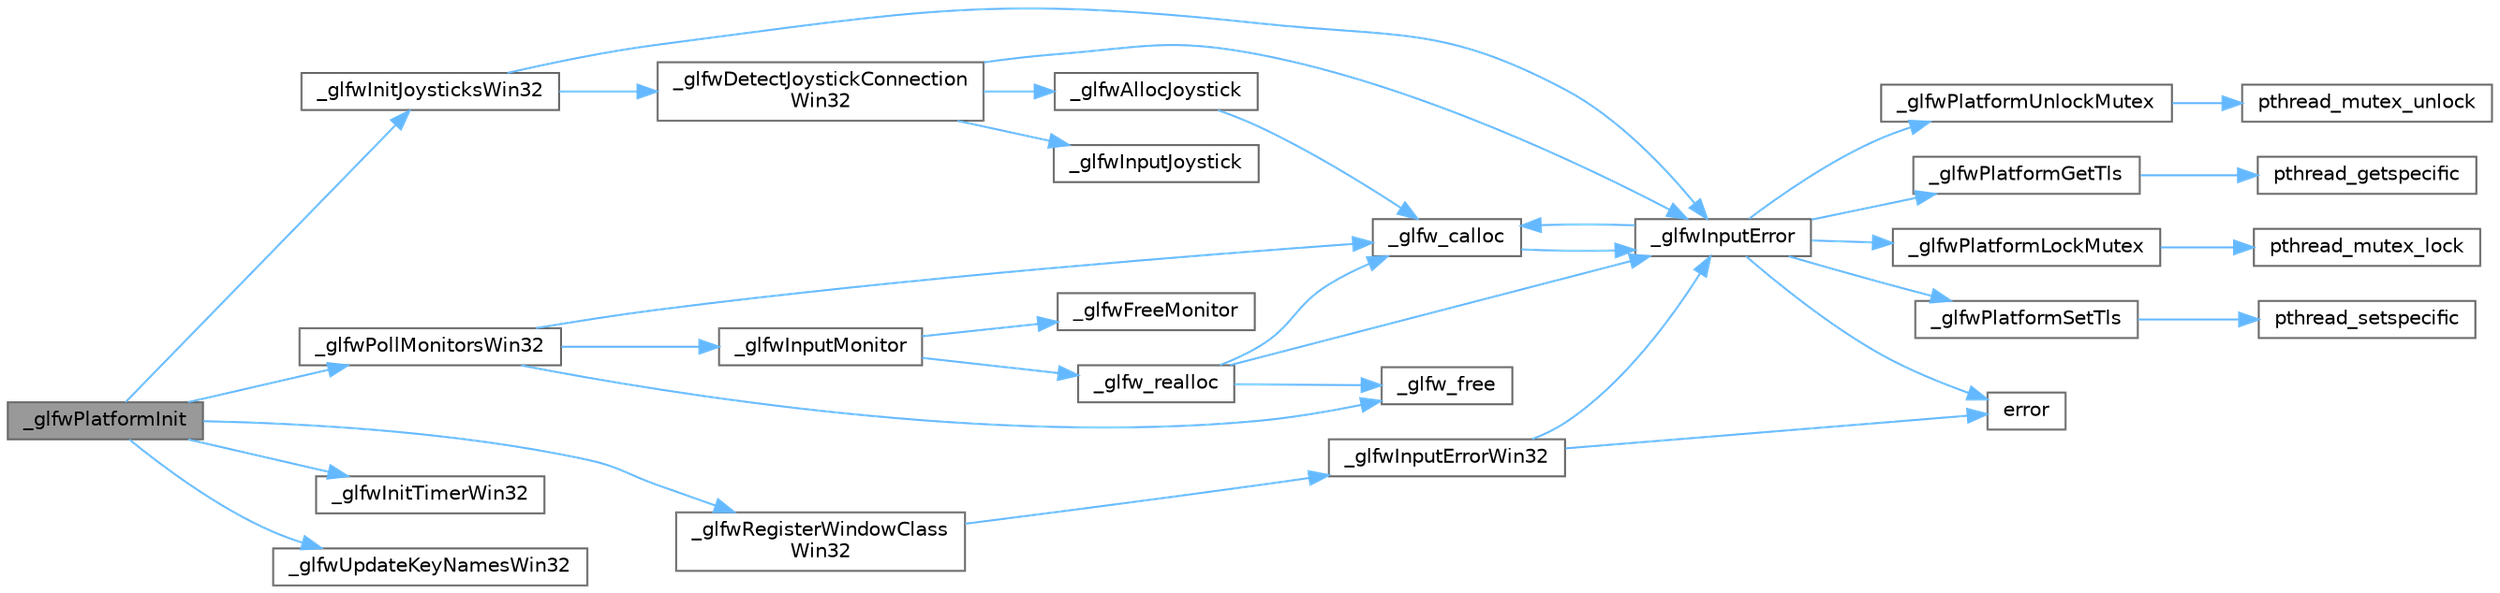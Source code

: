 digraph "_glfwPlatformInit"
{
 // LATEX_PDF_SIZE
  bgcolor="transparent";
  edge [fontname=Helvetica,fontsize=10,labelfontname=Helvetica,labelfontsize=10];
  node [fontname=Helvetica,fontsize=10,shape=box,height=0.2,width=0.4];
  rankdir="LR";
  Node1 [id="Node000001",label="_glfwPlatformInit",height=0.2,width=0.4,color="gray40", fillcolor="grey60", style="filled", fontcolor="black",tooltip=" "];
  Node1 -> Node2 [id="edge34_Node000001_Node000002",color="steelblue1",style="solid",tooltip=" "];
  Node2 [id="Node000002",label="_glfwInitJoysticksWin32",height=0.2,width=0.4,color="grey40", fillcolor="white", style="filled",URL="$_classes_2lib_2external_2glfw_2src_2win32__joystick_8c.html#a3e920595135793177be13d7ad39d20b7",tooltip=" "];
  Node2 -> Node3 [id="edge35_Node000002_Node000003",color="steelblue1",style="solid",tooltip=" "];
  Node3 [id="Node000003",label="_glfwDetectJoystickConnection\lWin32",height=0.2,width=0.4,color="grey40", fillcolor="white", style="filled",URL="$_classes_2lib_2external_2glfw_2src_2win32__joystick_8c.html#a58cafa45ca625cc01aee93124c190b13",tooltip=" "];
  Node3 -> Node4 [id="edge36_Node000003_Node000004",color="steelblue1",style="solid",tooltip=" "];
  Node4 [id="Node000004",label="_glfwAllocJoystick",height=0.2,width=0.4,color="grey40", fillcolor="white", style="filled",URL="$_classes_2lib_2external_2glfw_2src_2input_8c.html#a2c66222336290a7e0868f16e9e74ae14",tooltip=" "];
  Node4 -> Node5 [id="edge37_Node000004_Node000005",color="steelblue1",style="solid",tooltip=" "];
  Node5 [id="Node000005",label="_glfw_calloc",height=0.2,width=0.4,color="grey40", fillcolor="white", style="filled",URL="$_classes_2lib_2external_2glfw_2src_2init_8c.html#a88a6e01ef5c1245a6d2a5e62b02e5678",tooltip=" "];
  Node5 -> Node6 [id="edge38_Node000005_Node000006",color="steelblue1",style="solid",tooltip=" "];
  Node6 [id="Node000006",label="_glfwInputError",height=0.2,width=0.4,color="grey40", fillcolor="white", style="filled",URL="$_classes_2lib_2external_2glfw_2src_2init_8c.html#a3287b282ec57a4a89127ae51f49f10f5",tooltip=" "];
  Node6 -> Node5 [id="edge39_Node000006_Node000005",color="steelblue1",style="solid",tooltip=" "];
  Node6 -> Node7 [id="edge40_Node000006_Node000007",color="steelblue1",style="solid",tooltip=" "];
  Node7 [id="Node000007",label="_glfwPlatformGetTls",height=0.2,width=0.4,color="grey40", fillcolor="white", style="filled",URL="$_old_2_classes_2lib_2raylib_2src_2external_2glfw_2src_2win32__thread_8c.html#a7d2f6e8ecd2e06f2e86d9446d642bd00",tooltip=" "];
  Node7 -> Node8 [id="edge41_Node000007_Node000008",color="steelblue1",style="solid",tooltip=" "];
  Node8 [id="Node000008",label="pthread_getspecific",height=0.2,width=0.4,color="grey40", fillcolor="white", style="filled",URL="$_classes_2lib_2pthread_8h.html#a118837985ccd3a829c518928ec32c1ac",tooltip=" "];
  Node6 -> Node9 [id="edge42_Node000006_Node000009",color="steelblue1",style="solid",tooltip=" "];
  Node9 [id="Node000009",label="_glfwPlatformLockMutex",height=0.2,width=0.4,color="grey40", fillcolor="white", style="filled",URL="$_old_2_classes_2lib_2raylib_2src_2external_2glfw_2src_2win32__thread_8c.html#a2677e4d211fbe9b2dc96d16e91c98930",tooltip=" "];
  Node9 -> Node10 [id="edge43_Node000009_Node000010",color="steelblue1",style="solid",tooltip=" "];
  Node10 [id="Node000010",label="pthread_mutex_lock",height=0.2,width=0.4,color="grey40", fillcolor="white", style="filled",URL="$_classes_2lib_2pthread_8h.html#a4ca880f3d1afbb33cea07c60934cc49a",tooltip=" "];
  Node6 -> Node11 [id="edge44_Node000006_Node000011",color="steelblue1",style="solid",tooltip=" "];
  Node11 [id="Node000011",label="_glfwPlatformSetTls",height=0.2,width=0.4,color="grey40", fillcolor="white", style="filled",URL="$_old_2_classes_2lib_2raylib_2src_2external_2glfw_2src_2win32__thread_8c.html#a302f48b6d4dba6b3579449d8a43cfae7",tooltip=" "];
  Node11 -> Node12 [id="edge45_Node000011_Node000012",color="steelblue1",style="solid",tooltip=" "];
  Node12 [id="Node000012",label="pthread_setspecific",height=0.2,width=0.4,color="grey40", fillcolor="white", style="filled",URL="$_classes_2lib_2pthread_8h.html#a828266e605ec695f7a5b3096b486e70e",tooltip=" "];
  Node6 -> Node13 [id="edge46_Node000006_Node000013",color="steelblue1",style="solid",tooltip=" "];
  Node13 [id="Node000013",label="_glfwPlatformUnlockMutex",height=0.2,width=0.4,color="grey40", fillcolor="white", style="filled",URL="$_old_2_classes_2lib_2raylib_2src_2external_2glfw_2src_2win32__thread_8c.html#a8b7744446237b1c292ba8a0b9d5e7f90",tooltip=" "];
  Node13 -> Node14 [id="edge47_Node000013_Node000014",color="steelblue1",style="solid",tooltip=" "];
  Node14 [id="Node000014",label="pthread_mutex_unlock",height=0.2,width=0.4,color="grey40", fillcolor="white", style="filled",URL="$_classes_2lib_2pthread_8h.html#a7e057138b5fb17da713695ebb25732e1",tooltip=" "];
  Node6 -> Node15 [id="edge48_Node000006_Node000015",color="steelblue1",style="solid",tooltip=" "];
  Node15 [id="Node000015",label="error",height=0.2,width=0.4,color="grey40", fillcolor="white", style="filled",URL="$_classes_2lib_2glm_2test_2core_2core__func__integer__bit__count_8cpp.html#ab34dedbf30a51859090cbab92fa60edb",tooltip=" "];
  Node3 -> Node6 [id="edge49_Node000003_Node000006",color="steelblue1",style="solid",tooltip=" "];
  Node3 -> Node16 [id="edge50_Node000003_Node000016",color="steelblue1",style="solid",tooltip=" "];
  Node16 [id="Node000016",label="_glfwInputJoystick",height=0.2,width=0.4,color="grey40", fillcolor="white", style="filled",URL="$_classes_2lib_2external_2glfw_2src_2input_8c.html#a3f053fce7ffb1aeb2ebdee3674a8fee2",tooltip=" "];
  Node2 -> Node6 [id="edge51_Node000002_Node000006",color="steelblue1",style="solid",tooltip=" "];
  Node1 -> Node17 [id="edge52_Node000001_Node000017",color="steelblue1",style="solid",tooltip=" "];
  Node17 [id="Node000017",label="_glfwInitTimerWin32",height=0.2,width=0.4,color="grey40", fillcolor="white", style="filled",URL="$_old_2_classes_2lib_2raylib_2src_2external_2glfw_2src_2win32__time_8c.html#abd2b8a425bf5a21a5a1064b1788469fc",tooltip=" "];
  Node1 -> Node18 [id="edge53_Node000001_Node000018",color="steelblue1",style="solid",tooltip=" "];
  Node18 [id="Node000018",label="_glfwPollMonitorsWin32",height=0.2,width=0.4,color="grey40", fillcolor="white", style="filled",URL="$_classes_2lib_2external_2glfw_2src_2win32__monitor_8c.html#a345b11644c658a9a94b0eeb4ed4a0618",tooltip=" "];
  Node18 -> Node5 [id="edge54_Node000018_Node000005",color="steelblue1",style="solid",tooltip=" "];
  Node18 -> Node19 [id="edge55_Node000018_Node000019",color="steelblue1",style="solid",tooltip=" "];
  Node19 [id="Node000019",label="_glfw_free",height=0.2,width=0.4,color="grey40", fillcolor="white", style="filled",URL="$_classes_2lib_2external_2glfw_2src_2init_8c.html#abcf72962b101a8a5c539da1a278b0e9e",tooltip=" "];
  Node18 -> Node20 [id="edge56_Node000018_Node000020",color="steelblue1",style="solid",tooltip=" "];
  Node20 [id="Node000020",label="_glfwInputMonitor",height=0.2,width=0.4,color="grey40", fillcolor="white", style="filled",URL="$_old_2_classes_2lib_2raylib_2src_2external_2glfw_2src_2monitor_8c.html#a2a45c0c0677b73011b7364e2cdd9760d",tooltip=" "];
  Node20 -> Node21 [id="edge57_Node000020_Node000021",color="steelblue1",style="solid",tooltip=" "];
  Node21 [id="Node000021",label="_glfw_realloc",height=0.2,width=0.4,color="grey40", fillcolor="white", style="filled",URL="$_classes_2lib_2external_2glfw_2src_2init_8c.html#a7ee3244d243d5778c712c1b3c98f8bc3",tooltip=" "];
  Node21 -> Node5 [id="edge58_Node000021_Node000005",color="steelblue1",style="solid",tooltip=" "];
  Node21 -> Node19 [id="edge59_Node000021_Node000019",color="steelblue1",style="solid",tooltip=" "];
  Node21 -> Node6 [id="edge60_Node000021_Node000006",color="steelblue1",style="solid",tooltip=" "];
  Node20 -> Node22 [id="edge61_Node000020_Node000022",color="steelblue1",style="solid",tooltip=" "];
  Node22 [id="Node000022",label="_glfwFreeMonitor",height=0.2,width=0.4,color="grey40", fillcolor="white", style="filled",URL="$_classes_2lib_2external_2glfw_2src_2monitor_8c.html#a5555e8488ac56b446d0a28d3330666f6",tooltip=" "];
  Node1 -> Node23 [id="edge62_Node000001_Node000023",color="steelblue1",style="solid",tooltip=" "];
  Node23 [id="Node000023",label="_glfwRegisterWindowClass\lWin32",height=0.2,width=0.4,color="grey40", fillcolor="white", style="filled",URL="$_old_2_classes_2lib_2raylib_2src_2external_2glfw_2src_2win32__window_8c.html#a51e8da6667fce5464f07bc810fc780dc",tooltip=" "];
  Node23 -> Node24 [id="edge63_Node000023_Node000024",color="steelblue1",style="solid",tooltip=" "];
  Node24 [id="Node000024",label="_glfwInputErrorWin32",height=0.2,width=0.4,color="grey40", fillcolor="white", style="filled",URL="$_classes_2lib_2external_2glfw_2src_2win32__init_8c.html#a596868de8858d6d69cc642152a319b24",tooltip=" "];
  Node24 -> Node6 [id="edge64_Node000024_Node000006",color="steelblue1",style="solid",tooltip=" "];
  Node24 -> Node15 [id="edge65_Node000024_Node000015",color="steelblue1",style="solid",tooltip=" "];
  Node1 -> Node25 [id="edge66_Node000001_Node000025",color="steelblue1",style="solid",tooltip=" "];
  Node25 [id="Node000025",label="_glfwUpdateKeyNamesWin32",height=0.2,width=0.4,color="grey40", fillcolor="white", style="filled",URL="$_classes_2lib_2external_2glfw_2src_2win32__init_8c.html#afc4eeee5a7d5b62252466d3f6740c48b",tooltip=" "];
}
